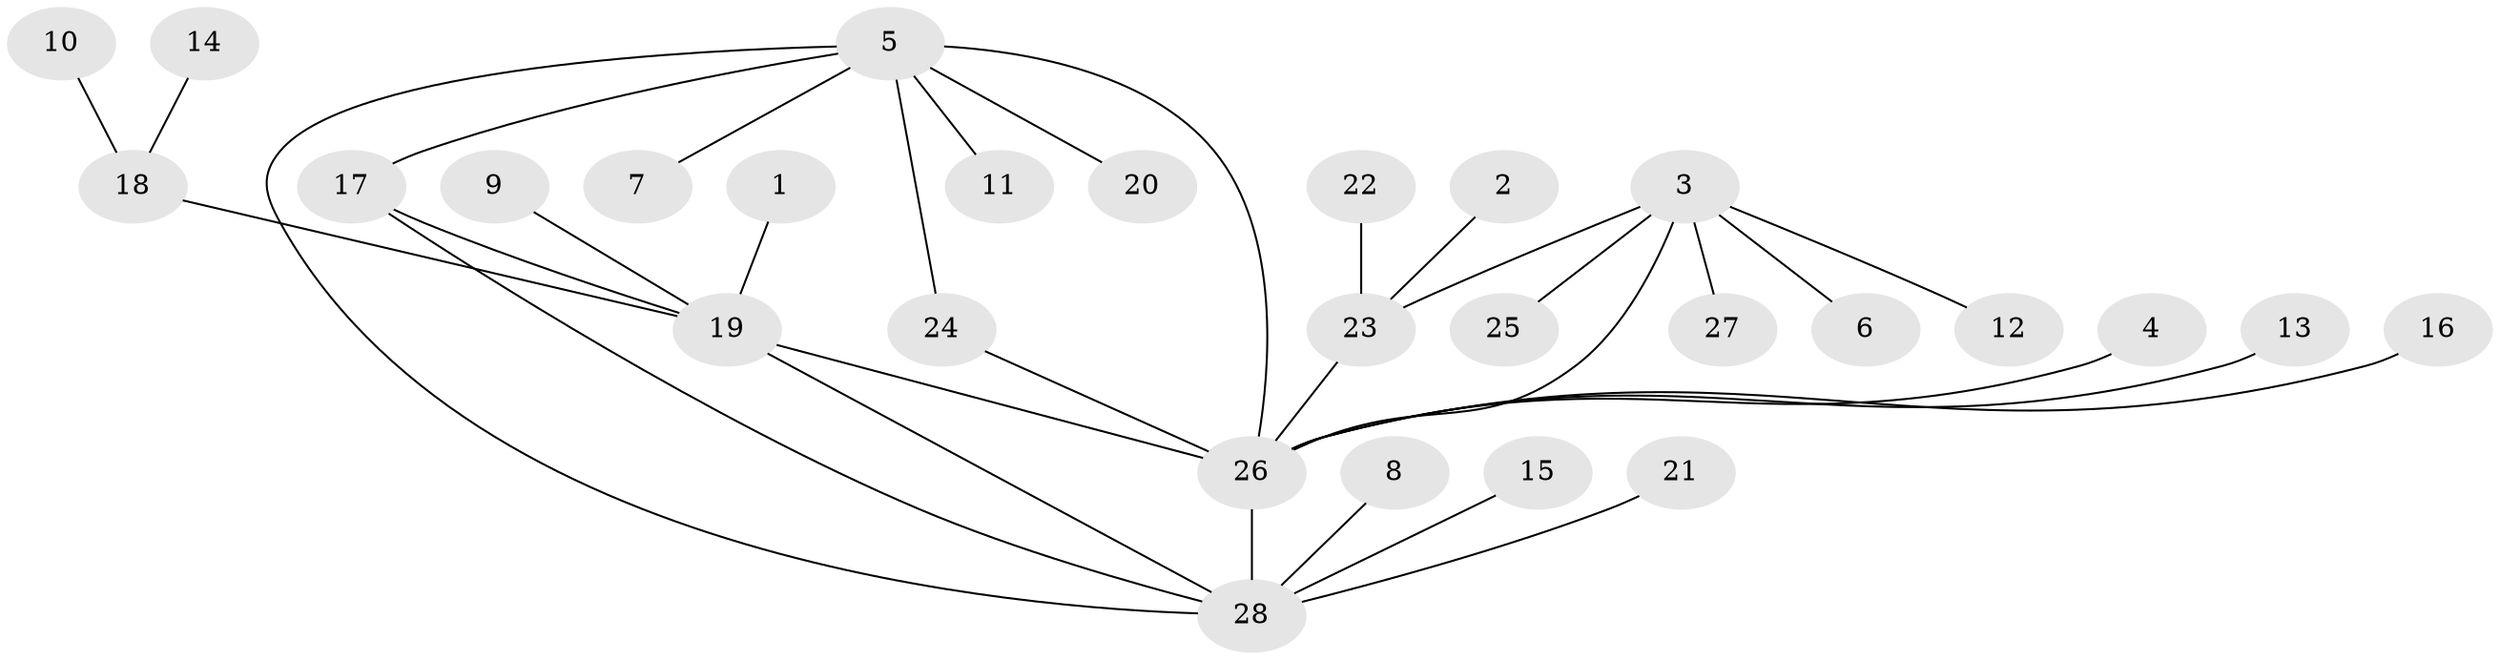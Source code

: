// original degree distribution, {8: 0.058823529411764705, 5: 0.0784313725490196, 6: 0.0196078431372549, 3: 0.0392156862745098, 4: 0.058823529411764705, 9: 0.0196078431372549, 1: 0.6078431372549019, 2: 0.11764705882352941}
// Generated by graph-tools (version 1.1) at 2025/50/03/09/25 03:50:41]
// undirected, 28 vertices, 33 edges
graph export_dot {
graph [start="1"]
  node [color=gray90,style=filled];
  1;
  2;
  3;
  4;
  5;
  6;
  7;
  8;
  9;
  10;
  11;
  12;
  13;
  14;
  15;
  16;
  17;
  18;
  19;
  20;
  21;
  22;
  23;
  24;
  25;
  26;
  27;
  28;
  1 -- 19 [weight=1.0];
  2 -- 23 [weight=1.0];
  3 -- 6 [weight=1.0];
  3 -- 12 [weight=1.0];
  3 -- 23 [weight=1.0];
  3 -- 25 [weight=1.0];
  3 -- 26 [weight=1.0];
  3 -- 27 [weight=1.0];
  4 -- 26 [weight=1.0];
  5 -- 7 [weight=1.0];
  5 -- 11 [weight=1.0];
  5 -- 17 [weight=2.0];
  5 -- 20 [weight=1.0];
  5 -- 24 [weight=1.0];
  5 -- 26 [weight=2.0];
  5 -- 28 [weight=1.0];
  8 -- 28 [weight=1.0];
  9 -- 19 [weight=1.0];
  10 -- 18 [weight=1.0];
  13 -- 26 [weight=1.0];
  14 -- 18 [weight=1.0];
  15 -- 28 [weight=1.0];
  16 -- 26 [weight=1.0];
  17 -- 19 [weight=1.0];
  17 -- 28 [weight=1.0];
  18 -- 19 [weight=1.0];
  19 -- 26 [weight=1.0];
  19 -- 28 [weight=1.0];
  21 -- 28 [weight=1.0];
  22 -- 23 [weight=1.0];
  23 -- 26 [weight=1.0];
  24 -- 26 [weight=1.0];
  26 -- 28 [weight=1.0];
}

